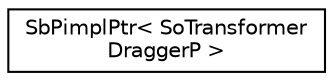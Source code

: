 digraph "Graphical Class Hierarchy"
{
 // LATEX_PDF_SIZE
  edge [fontname="Helvetica",fontsize="10",labelfontname="Helvetica",labelfontsize="10"];
  node [fontname="Helvetica",fontsize="10",shape=record];
  rankdir="LR";
  Node0 [label="SbPimplPtr\< SoTransformer\lDraggerP \>",height=0.2,width=0.4,color="black", fillcolor="white", style="filled",URL="$classSbPimplPtr.html",tooltip=" "];
}
